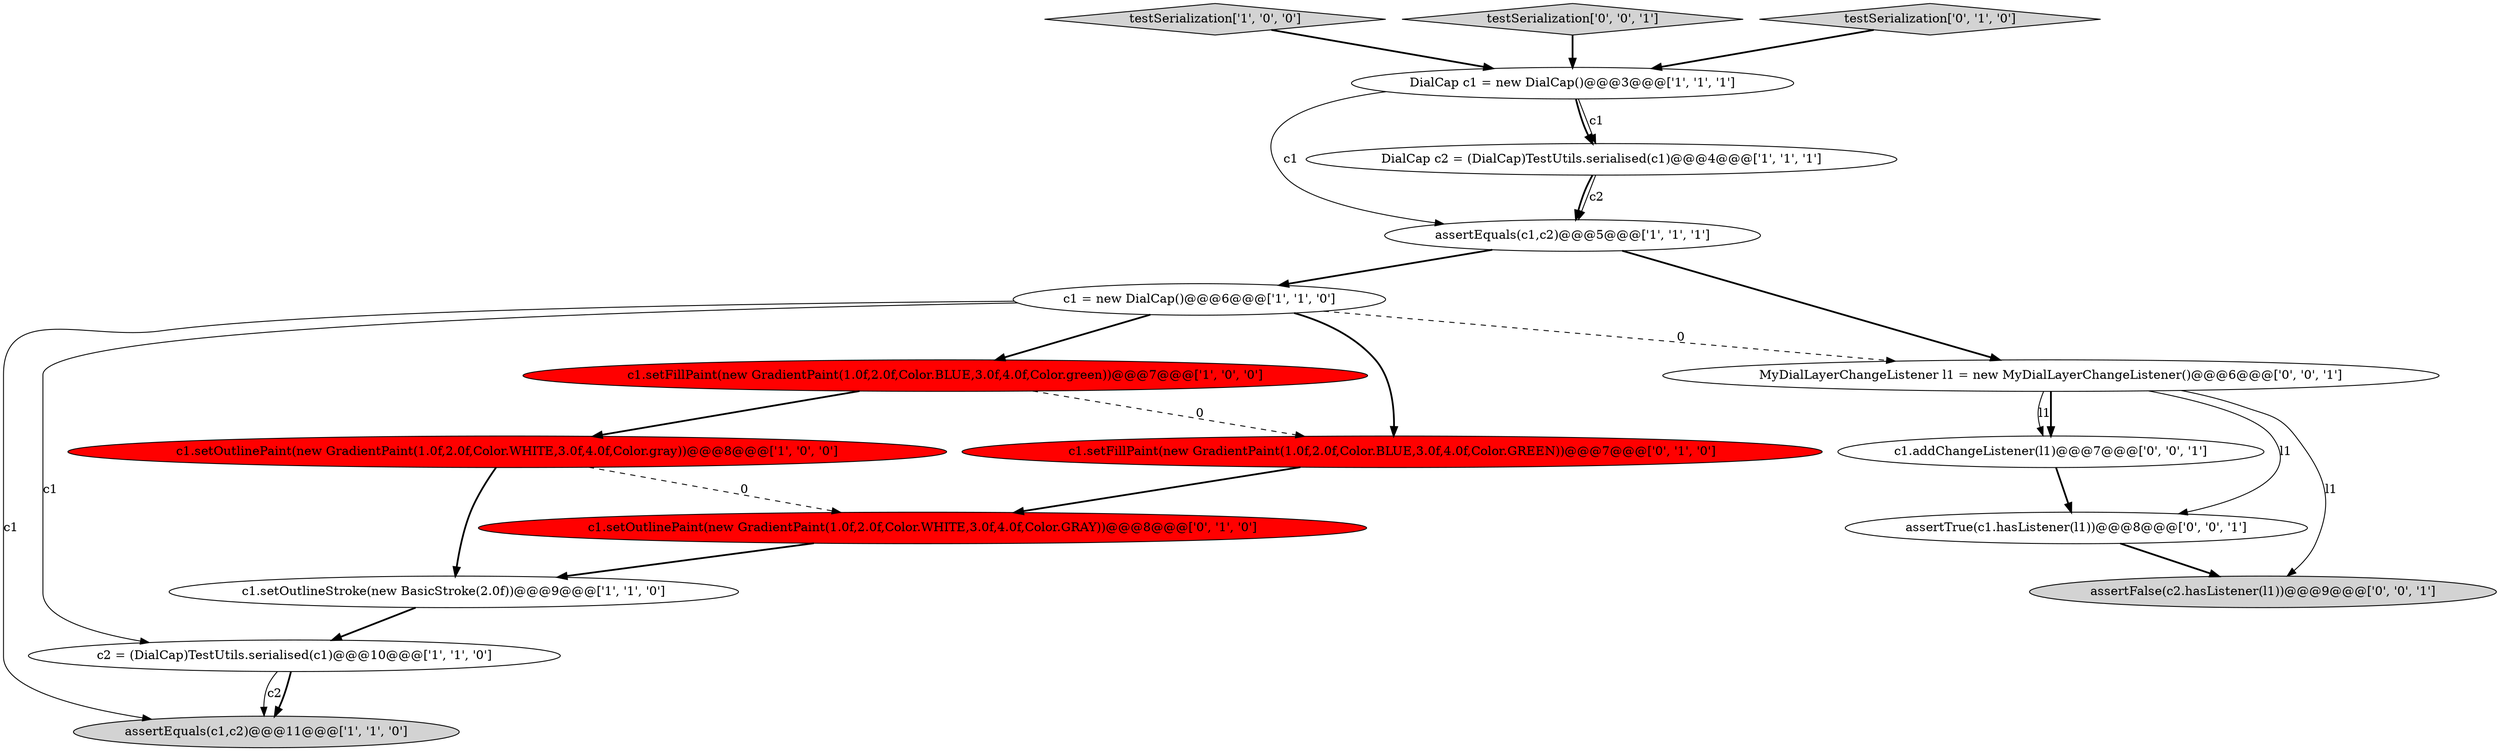 digraph {
1 [style = filled, label = "assertEquals(c1,c2)@@@5@@@['1', '1', '1']", fillcolor = white, shape = ellipse image = "AAA0AAABBB1BBB"];
5 [style = filled, label = "DialCap c1 = new DialCap()@@@3@@@['1', '1', '1']", fillcolor = white, shape = ellipse image = "AAA0AAABBB1BBB"];
6 [style = filled, label = "testSerialization['1', '0', '0']", fillcolor = lightgray, shape = diamond image = "AAA0AAABBB1BBB"];
3 [style = filled, label = "DialCap c2 = (DialCap)TestUtils.serialised(c1)@@@4@@@['1', '1', '1']", fillcolor = white, shape = ellipse image = "AAA0AAABBB1BBB"];
4 [style = filled, label = "c1 = new DialCap()@@@6@@@['1', '1', '0']", fillcolor = white, shape = ellipse image = "AAA0AAABBB1BBB"];
8 [style = filled, label = "c1.setFillPaint(new GradientPaint(1.0f,2.0f,Color.BLUE,3.0f,4.0f,Color.green))@@@7@@@['1', '0', '0']", fillcolor = red, shape = ellipse image = "AAA1AAABBB1BBB"];
7 [style = filled, label = "c2 = (DialCap)TestUtils.serialised(c1)@@@10@@@['1', '1', '0']", fillcolor = white, shape = ellipse image = "AAA0AAABBB1BBB"];
15 [style = filled, label = "c1.addChangeListener(l1)@@@7@@@['0', '0', '1']", fillcolor = white, shape = ellipse image = "AAA0AAABBB3BBB"];
2 [style = filled, label = "c1.setOutlineStroke(new BasicStroke(2.0f))@@@9@@@['1', '1', '0']", fillcolor = white, shape = ellipse image = "AAA0AAABBB1BBB"];
11 [style = filled, label = "c1.setFillPaint(new GradientPaint(1.0f,2.0f,Color.BLUE,3.0f,4.0f,Color.GREEN))@@@7@@@['0', '1', '0']", fillcolor = red, shape = ellipse image = "AAA1AAABBB2BBB"];
9 [style = filled, label = "assertEquals(c1,c2)@@@11@@@['1', '1', '0']", fillcolor = lightgray, shape = ellipse image = "AAA0AAABBB1BBB"];
16 [style = filled, label = "testSerialization['0', '0', '1']", fillcolor = lightgray, shape = diamond image = "AAA0AAABBB3BBB"];
17 [style = filled, label = "assertFalse(c2.hasListener(l1))@@@9@@@['0', '0', '1']", fillcolor = lightgray, shape = ellipse image = "AAA0AAABBB3BBB"];
10 [style = filled, label = "testSerialization['0', '1', '0']", fillcolor = lightgray, shape = diamond image = "AAA0AAABBB2BBB"];
0 [style = filled, label = "c1.setOutlinePaint(new GradientPaint(1.0f,2.0f,Color.WHITE,3.0f,4.0f,Color.gray))@@@8@@@['1', '0', '0']", fillcolor = red, shape = ellipse image = "AAA1AAABBB1BBB"];
13 [style = filled, label = "assertTrue(c1.hasListener(l1))@@@8@@@['0', '0', '1']", fillcolor = white, shape = ellipse image = "AAA0AAABBB3BBB"];
14 [style = filled, label = "MyDialLayerChangeListener l1 = new MyDialLayerChangeListener()@@@6@@@['0', '0', '1']", fillcolor = white, shape = ellipse image = "AAA0AAABBB3BBB"];
12 [style = filled, label = "c1.setOutlinePaint(new GradientPaint(1.0f,2.0f,Color.WHITE,3.0f,4.0f,Color.GRAY))@@@8@@@['0', '1', '0']", fillcolor = red, shape = ellipse image = "AAA1AAABBB2BBB"];
5->3 [style = bold, label=""];
14->13 [style = solid, label="l1"];
1->4 [style = bold, label=""];
15->13 [style = bold, label=""];
3->1 [style = bold, label=""];
0->2 [style = bold, label=""];
4->9 [style = solid, label="c1"];
11->12 [style = bold, label=""];
0->12 [style = dashed, label="0"];
8->0 [style = bold, label=""];
7->9 [style = solid, label="c2"];
7->9 [style = bold, label=""];
6->5 [style = bold, label=""];
12->2 [style = bold, label=""];
13->17 [style = bold, label=""];
14->15 [style = solid, label="l1"];
10->5 [style = bold, label=""];
5->1 [style = solid, label="c1"];
5->3 [style = solid, label="c1"];
16->5 [style = bold, label=""];
14->17 [style = solid, label="l1"];
4->8 [style = bold, label=""];
1->14 [style = bold, label=""];
14->15 [style = bold, label=""];
4->14 [style = dashed, label="0"];
2->7 [style = bold, label=""];
8->11 [style = dashed, label="0"];
4->11 [style = bold, label=""];
3->1 [style = solid, label="c2"];
4->7 [style = solid, label="c1"];
}
